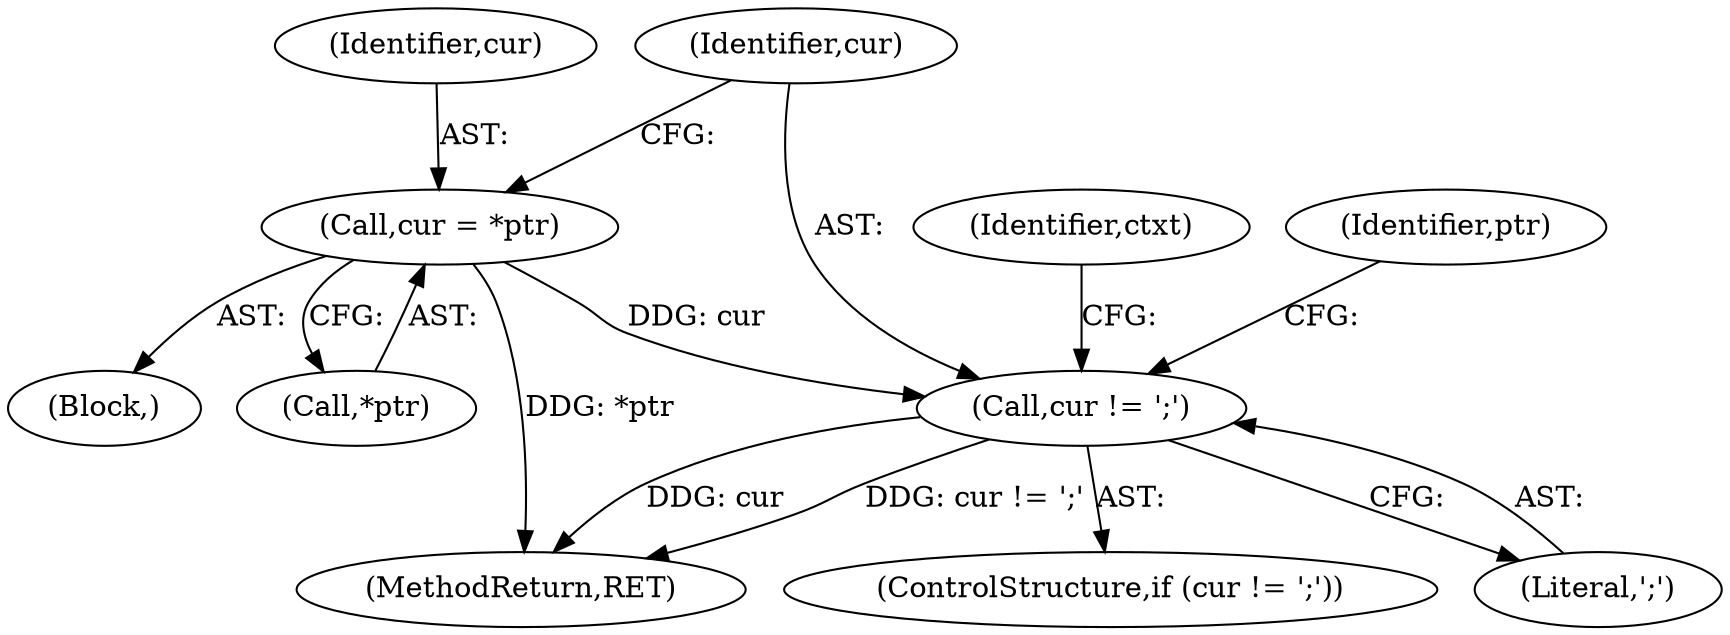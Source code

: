 digraph "0_Chrome_d0947db40187f4708c58e64cbd6013faf9eddeed_35@pointer" {
"1000164" [label="(Call,cur = *ptr)"];
"1000169" [label="(Call,cur != ';')"];
"1000288" [label="(MethodReturn,RET)"];
"1000166" [label="(Call,*ptr)"];
"1000164" [label="(Call,cur = *ptr)"];
"1000170" [label="(Identifier,cur)"];
"1000174" [label="(Identifier,ctxt)"];
"1000168" [label="(ControlStructure,if (cur != ';'))"];
"1000171" [label="(Literal,';')"];
"1000186" [label="(Identifier,ptr)"];
"1000169" [label="(Call,cur != ';')"];
"1000108" [label="(Block,)"];
"1000165" [label="(Identifier,cur)"];
"1000164" -> "1000108"  [label="AST: "];
"1000164" -> "1000166"  [label="CFG: "];
"1000165" -> "1000164"  [label="AST: "];
"1000166" -> "1000164"  [label="AST: "];
"1000170" -> "1000164"  [label="CFG: "];
"1000164" -> "1000288"  [label="DDG: *ptr"];
"1000164" -> "1000169"  [label="DDG: cur"];
"1000169" -> "1000168"  [label="AST: "];
"1000169" -> "1000171"  [label="CFG: "];
"1000170" -> "1000169"  [label="AST: "];
"1000171" -> "1000169"  [label="AST: "];
"1000174" -> "1000169"  [label="CFG: "];
"1000186" -> "1000169"  [label="CFG: "];
"1000169" -> "1000288"  [label="DDG: cur != ';'"];
"1000169" -> "1000288"  [label="DDG: cur"];
}

